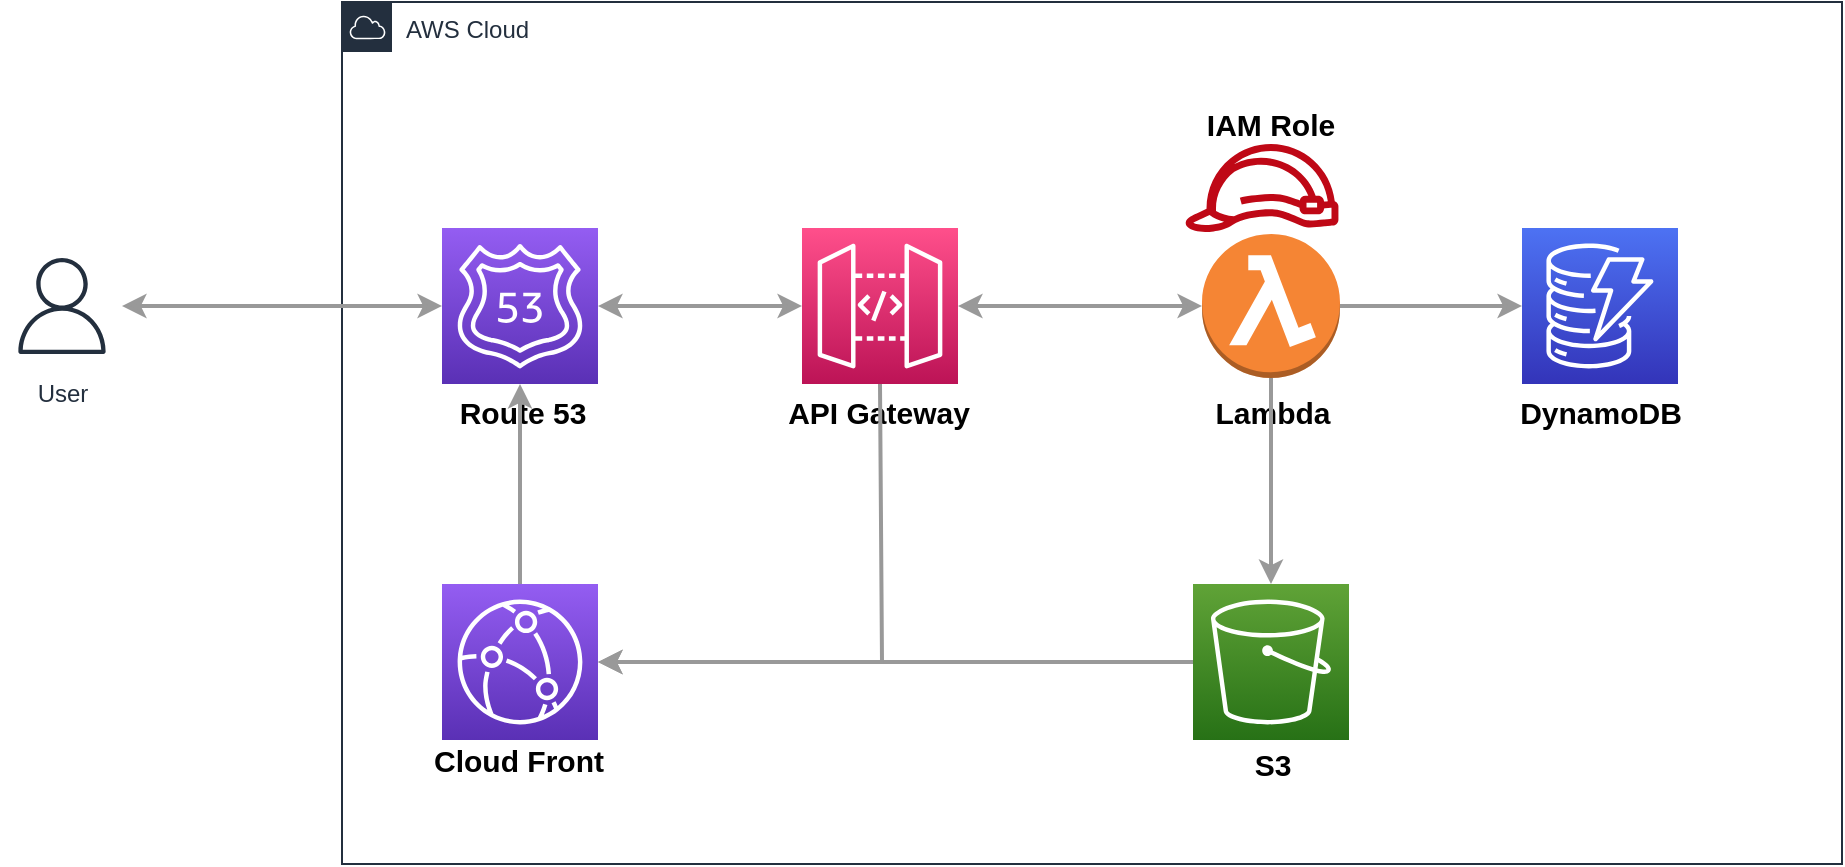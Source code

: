 <mxfile version="18.1.3" type="github">
  <diagram id="Ht1M8jgEwFfnCIfOTk4-" name="Page-1">
    <mxGraphModel dx="1422" dy="831" grid="1" gridSize="10" guides="1" tooltips="1" connect="1" arrows="1" fold="1" page="1" pageScale="1" pageWidth="1169" pageHeight="827" math="0" shadow="0">
      <root>
        <mxCell id="0" />
        <mxCell id="1" parent="0" />
        <mxCell id="yZAqKWbI97S2XYJJdFXX-1" value="AWS Cloud" style="points=[[0,0],[0.25,0],[0.5,0],[0.75,0],[1,0],[1,0.25],[1,0.5],[1,0.75],[1,1],[0.75,1],[0.5,1],[0.25,1],[0,1],[0,0.75],[0,0.5],[0,0.25]];outlineConnect=0;gradientColor=none;html=1;whiteSpace=wrap;fontSize=12;fontStyle=0;container=1;pointerEvents=0;collapsible=0;recursiveResize=0;shape=mxgraph.aws4.group;grIcon=mxgraph.aws4.group_aws_cloud;strokeColor=#232F3E;fillColor=none;verticalAlign=top;align=left;spacingLeft=30;fontColor=#232F3E;dashed=0;" vertex="1" parent="1">
          <mxGeometry x="350" y="169" width="750" height="431" as="geometry" />
        </mxCell>
        <mxCell id="yZAqKWbI97S2XYJJdFXX-22" value="&lt;font style=&quot;font-size: 15px;&quot;&gt;&lt;b&gt;Route 53&lt;/b&gt;&lt;/font&gt;" style="text;html=1;resizable=0;autosize=1;align=center;verticalAlign=middle;points=[];fillColor=none;strokeColor=none;rounded=0;" vertex="1" parent="yZAqKWbI97S2XYJJdFXX-1">
          <mxGeometry x="50" y="195" width="80" height="20" as="geometry" />
        </mxCell>
        <mxCell id="yZAqKWbI97S2XYJJdFXX-26" value="&lt;font style=&quot;font-size: 15px;&quot;&gt;&lt;b&gt;Lambda&lt;/b&gt;&lt;/font&gt;" style="text;html=1;resizable=0;autosize=1;align=center;verticalAlign=middle;points=[];fillColor=none;strokeColor=none;rounded=0;" vertex="1" parent="yZAqKWbI97S2XYJJdFXX-1">
          <mxGeometry x="430" y="195" width="70" height="20" as="geometry" />
        </mxCell>
        <mxCell id="yZAqKWbI97S2XYJJdFXX-24" value="&lt;font style=&quot;font-size: 15px;&quot;&gt;&lt;b&gt;API Gateway&lt;/b&gt;&lt;/font&gt;" style="text;html=1;resizable=0;autosize=1;align=center;verticalAlign=middle;points=[];fillColor=none;strokeColor=none;rounded=0;" vertex="1" parent="yZAqKWbI97S2XYJJdFXX-1">
          <mxGeometry x="213" y="195" width="110" height="20" as="geometry" />
        </mxCell>
        <mxCell id="yZAqKWbI97S2XYJJdFXX-2" value="" style="sketch=0;points=[[0,0,0],[0.25,0,0],[0.5,0,0],[0.75,0,0],[1,0,0],[0,1,0],[0.25,1,0],[0.5,1,0],[0.75,1,0],[1,1,0],[0,0.25,0],[0,0.5,0],[0,0.75,0],[1,0.25,0],[1,0.5,0],[1,0.75,0]];outlineConnect=0;fontColor=#232F3E;gradientColor=#60A337;gradientDirection=north;fillColor=#277116;strokeColor=#ffffff;dashed=0;verticalLabelPosition=bottom;verticalAlign=top;align=center;html=1;fontSize=12;fontStyle=0;aspect=fixed;shape=mxgraph.aws4.resourceIcon;resIcon=mxgraph.aws4.s3;" vertex="1" parent="yZAqKWbI97S2XYJJdFXX-1">
          <mxGeometry x="425.5" y="291" width="78" height="78" as="geometry" />
        </mxCell>
        <mxCell id="yZAqKWbI97S2XYJJdFXX-4" value="" style="sketch=0;points=[[0,0,0],[0.25,0,0],[0.5,0,0],[0.75,0,0],[1,0,0],[0,1,0],[0.25,1,0],[0.5,1,0],[0.75,1,0],[1,1,0],[0,0.25,0],[0,0.5,0],[0,0.75,0],[1,0.25,0],[1,0.5,0],[1,0.75,0]];outlineConnect=0;fontColor=#232F3E;gradientColor=#FF4F8B;gradientDirection=north;fillColor=#BC1356;strokeColor=#ffffff;dashed=0;verticalLabelPosition=bottom;verticalAlign=top;align=center;html=1;fontSize=12;fontStyle=0;aspect=fixed;shape=mxgraph.aws4.resourceIcon;resIcon=mxgraph.aws4.api_gateway;" vertex="1" parent="yZAqKWbI97S2XYJJdFXX-1">
          <mxGeometry x="230" y="113" width="78" height="78" as="geometry" />
        </mxCell>
        <mxCell id="yZAqKWbI97S2XYJJdFXX-5" value="" style="outlineConnect=0;dashed=0;verticalLabelPosition=bottom;verticalAlign=top;align=center;html=1;shape=mxgraph.aws3.lambda_function;fillColor=#F58534;gradientColor=none;" vertex="1" parent="yZAqKWbI97S2XYJJdFXX-1">
          <mxGeometry x="430" y="116" width="69" height="72" as="geometry" />
        </mxCell>
        <mxCell id="yZAqKWbI97S2XYJJdFXX-7" value="" style="sketch=0;points=[[0,0,0],[0.25,0,0],[0.5,0,0],[0.75,0,0],[1,0,0],[0,1,0],[0.25,1,0],[0.5,1,0],[0.75,1,0],[1,1,0],[0,0.25,0],[0,0.5,0],[0,0.75,0],[1,0.25,0],[1,0.5,0],[1,0.75,0]];outlineConnect=0;fontColor=#232F3E;gradientColor=#4D72F3;gradientDirection=north;fillColor=#3334B9;strokeColor=#ffffff;dashed=0;verticalLabelPosition=bottom;verticalAlign=top;align=center;html=1;fontSize=12;fontStyle=0;aspect=fixed;shape=mxgraph.aws4.resourceIcon;resIcon=mxgraph.aws4.dynamodb;" vertex="1" parent="yZAqKWbI97S2XYJJdFXX-1">
          <mxGeometry x="590" y="113" width="78" height="78" as="geometry" />
        </mxCell>
        <mxCell id="yZAqKWbI97S2XYJJdFXX-6" value="" style="sketch=0;points=[[0,0,0],[0.25,0,0],[0.5,0,0],[0.75,0,0],[1,0,0],[0,1,0],[0.25,1,0],[0.5,1,0],[0.75,1,0],[1,1,0],[0,0.25,0],[0,0.5,0],[0,0.75,0],[1,0.25,0],[1,0.5,0],[1,0.75,0]];outlineConnect=0;fontColor=#232F3E;gradientColor=#945DF2;gradientDirection=north;fillColor=#5A30B5;strokeColor=#ffffff;dashed=0;verticalLabelPosition=bottom;verticalAlign=top;align=center;html=1;fontSize=12;fontStyle=0;aspect=fixed;shape=mxgraph.aws4.resourceIcon;resIcon=mxgraph.aws4.route_53;" vertex="1" parent="yZAqKWbI97S2XYJJdFXX-1">
          <mxGeometry x="50" y="113" width="78" height="78" as="geometry" />
        </mxCell>
        <mxCell id="yZAqKWbI97S2XYJJdFXX-3" value="" style="sketch=0;points=[[0,0,0],[0.25,0,0],[0.5,0,0],[0.75,0,0],[1,0,0],[0,1,0],[0.25,1,0],[0.5,1,0],[0.75,1,0],[1,1,0],[0,0.25,0],[0,0.5,0],[0,0.75,0],[1,0.25,0],[1,0.5,0],[1,0.75,0]];outlineConnect=0;fontColor=#232F3E;gradientColor=#945DF2;gradientDirection=north;fillColor=#5A30B5;strokeColor=#ffffff;dashed=0;verticalLabelPosition=bottom;verticalAlign=top;align=center;html=1;fontSize=12;fontStyle=0;aspect=fixed;shape=mxgraph.aws4.resourceIcon;resIcon=mxgraph.aws4.cloudfront;" vertex="1" parent="yZAqKWbI97S2XYJJdFXX-1">
          <mxGeometry x="50" y="291" width="78" height="78" as="geometry" />
        </mxCell>
        <mxCell id="yZAqKWbI97S2XYJJdFXX-8" value="" style="sketch=0;outlineConnect=0;fontColor=#232F3E;gradientColor=none;fillColor=#BF0816;strokeColor=none;dashed=0;verticalLabelPosition=bottom;verticalAlign=top;align=center;html=1;fontSize=12;fontStyle=0;aspect=fixed;pointerEvents=1;shape=mxgraph.aws4.role;" vertex="1" parent="yZAqKWbI97S2XYJJdFXX-1">
          <mxGeometry x="421" y="71" width="78" height="44" as="geometry" />
        </mxCell>
        <mxCell id="yZAqKWbI97S2XYJJdFXX-9" value="" style="endArrow=classic;startArrow=classic;html=1;rounded=0;exitX=1;exitY=0.5;exitDx=0;exitDy=0;exitPerimeter=0;entryX=0;entryY=0.5;entryDx=0;entryDy=0;entryPerimeter=0;strokeColor=#999999;strokeWidth=2;" edge="1" parent="yZAqKWbI97S2XYJJdFXX-1" source="yZAqKWbI97S2XYJJdFXX-6" target="yZAqKWbI97S2XYJJdFXX-4">
          <mxGeometry width="50" height="50" relative="1" as="geometry">
            <mxPoint x="140" y="411" as="sourcePoint" />
            <mxPoint x="190" y="361" as="targetPoint" />
          </mxGeometry>
        </mxCell>
        <mxCell id="yZAqKWbI97S2XYJJdFXX-11" value="" style="endArrow=classic;startArrow=classic;html=1;rounded=0;strokeColor=#999999;strokeWidth=2;entryX=0;entryY=0.5;entryDx=0;entryDy=0;entryPerimeter=0;" edge="1" parent="yZAqKWbI97S2XYJJdFXX-1" source="yZAqKWbI97S2XYJJdFXX-4" target="yZAqKWbI97S2XYJJdFXX-5">
          <mxGeometry width="50" height="50" relative="1" as="geometry">
            <mxPoint x="140" y="411" as="sourcePoint" />
            <mxPoint x="190" y="361" as="targetPoint" />
          </mxGeometry>
        </mxCell>
        <mxCell id="yZAqKWbI97S2XYJJdFXX-14" value="" style="endArrow=classic;html=1;rounded=0;strokeColor=#999999;strokeWidth=2;exitX=0;exitY=0.5;exitDx=0;exitDy=0;exitPerimeter=0;" edge="1" parent="yZAqKWbI97S2XYJJdFXX-1" source="yZAqKWbI97S2XYJJdFXX-2" target="yZAqKWbI97S2XYJJdFXX-3">
          <mxGeometry width="50" height="50" relative="1" as="geometry">
            <mxPoint x="140" y="411" as="sourcePoint" />
            <mxPoint x="190" y="361" as="targetPoint" />
          </mxGeometry>
        </mxCell>
        <mxCell id="yZAqKWbI97S2XYJJdFXX-15" value="" style="endArrow=classic;html=1;rounded=0;strokeColor=#999999;strokeWidth=2;entryX=0.5;entryY=1;entryDx=0;entryDy=0;entryPerimeter=0;" edge="1" parent="yZAqKWbI97S2XYJJdFXX-1" source="yZAqKWbI97S2XYJJdFXX-3" target="yZAqKWbI97S2XYJJdFXX-6">
          <mxGeometry width="50" height="50" relative="1" as="geometry">
            <mxPoint x="140" y="411" as="sourcePoint" />
            <mxPoint x="190" y="361" as="targetPoint" />
          </mxGeometry>
        </mxCell>
        <mxCell id="yZAqKWbI97S2XYJJdFXX-17" value="" style="endArrow=classic;html=1;rounded=0;strokeColor=#999999;strokeWidth=2;entryX=0;entryY=0.5;entryDx=0;entryDy=0;entryPerimeter=0;exitX=1;exitY=0.5;exitDx=0;exitDy=0;exitPerimeter=0;" edge="1" parent="yZAqKWbI97S2XYJJdFXX-1" source="yZAqKWbI97S2XYJJdFXX-5" target="yZAqKWbI97S2XYJJdFXX-7">
          <mxGeometry width="50" height="50" relative="1" as="geometry">
            <mxPoint x="140" y="411" as="sourcePoint" />
            <mxPoint x="190" y="361" as="targetPoint" />
          </mxGeometry>
        </mxCell>
        <mxCell id="yZAqKWbI97S2XYJJdFXX-18" value="" style="endArrow=classic;html=1;rounded=0;strokeColor=#999999;strokeWidth=2;exitX=0.5;exitY=1;exitDx=0;exitDy=0;exitPerimeter=0;" edge="1" parent="yZAqKWbI97S2XYJJdFXX-1" source="yZAqKWbI97S2XYJJdFXX-5" target="yZAqKWbI97S2XYJJdFXX-2">
          <mxGeometry width="50" height="50" relative="1" as="geometry">
            <mxPoint x="140" y="411" as="sourcePoint" />
            <mxPoint x="190" y="361" as="targetPoint" />
          </mxGeometry>
        </mxCell>
        <mxCell id="yZAqKWbI97S2XYJJdFXX-19" value="" style="endArrow=classic;html=1;rounded=0;strokeColor=#999999;strokeWidth=2;entryX=1;entryY=0.5;entryDx=0;entryDy=0;entryPerimeter=0;exitX=0.5;exitY=1;exitDx=0;exitDy=0;exitPerimeter=0;" edge="1" parent="yZAqKWbI97S2XYJJdFXX-1" source="yZAqKWbI97S2XYJJdFXX-4" target="yZAqKWbI97S2XYJJdFXX-3">
          <mxGeometry width="50" height="50" relative="1" as="geometry">
            <mxPoint x="140" y="241" as="sourcePoint" />
            <mxPoint x="190" y="191" as="targetPoint" />
            <Array as="points">
              <mxPoint x="270" y="330" />
            </Array>
          </mxGeometry>
        </mxCell>
        <mxCell id="yZAqKWbI97S2XYJJdFXX-23" value="&lt;font style=&quot;font-size: 15px;&quot;&gt;&lt;b&gt;Cloud Front&lt;/b&gt;&lt;/font&gt;" style="text;html=1;resizable=0;autosize=1;align=center;verticalAlign=middle;points=[];fillColor=none;strokeColor=none;rounded=0;" vertex="1" parent="yZAqKWbI97S2XYJJdFXX-1">
          <mxGeometry x="38" y="369" width="100" height="20" as="geometry" />
        </mxCell>
        <mxCell id="yZAqKWbI97S2XYJJdFXX-31" value="&lt;font style=&quot;font-size: 15px;&quot;&gt;&lt;b&gt;S3&lt;/b&gt;&lt;/font&gt;" style="text;html=1;resizable=0;autosize=1;align=center;verticalAlign=middle;points=[];fillColor=none;strokeColor=none;rounded=0;" vertex="1" parent="yZAqKWbI97S2XYJJdFXX-1">
          <mxGeometry x="450" y="371" width="30" height="20" as="geometry" />
        </mxCell>
        <mxCell id="yZAqKWbI97S2XYJJdFXX-32" value="&lt;font style=&quot;font-size: 15px;&quot;&gt;&lt;b&gt;DynamoDB&lt;/b&gt;&lt;/font&gt;" style="text;html=1;resizable=0;autosize=1;align=center;verticalAlign=middle;points=[];fillColor=none;strokeColor=none;rounded=0;" vertex="1" parent="yZAqKWbI97S2XYJJdFXX-1">
          <mxGeometry x="579" y="195" width="100" height="20" as="geometry" />
        </mxCell>
        <mxCell id="yZAqKWbI97S2XYJJdFXX-33" value="&lt;font style=&quot;font-size: 15px;&quot;&gt;&lt;b&gt;IAM Role&lt;/b&gt;&lt;/font&gt;" style="text;html=1;resizable=0;autosize=1;align=center;verticalAlign=middle;points=[];fillColor=none;strokeColor=none;rounded=0;" vertex="1" parent="yZAqKWbI97S2XYJJdFXX-1">
          <mxGeometry x="423.5" y="51" width="80" height="20" as="geometry" />
        </mxCell>
        <mxCell id="yZAqKWbI97S2XYJJdFXX-20" value="User" style="sketch=0;outlineConnect=0;fontColor=#232F3E;gradientColor=none;strokeColor=#232F3E;fillColor=#ffffff;dashed=0;verticalLabelPosition=bottom;verticalAlign=top;align=center;html=1;fontSize=12;fontStyle=0;aspect=fixed;shape=mxgraph.aws4.resourceIcon;resIcon=mxgraph.aws4.user;" vertex="1" parent="1">
          <mxGeometry x="180" y="291" width="60" height="60" as="geometry" />
        </mxCell>
        <mxCell id="yZAqKWbI97S2XYJJdFXX-21" value="" style="endArrow=classic;startArrow=classic;html=1;rounded=0;strokeColor=#999999;strokeWidth=2;" edge="1" parent="1" source="yZAqKWbI97S2XYJJdFXX-20" target="yZAqKWbI97S2XYJJdFXX-6">
          <mxGeometry width="50" height="50" relative="1" as="geometry">
            <mxPoint x="490" y="450" as="sourcePoint" />
            <mxPoint x="540" y="400" as="targetPoint" />
          </mxGeometry>
        </mxCell>
      </root>
    </mxGraphModel>
  </diagram>
</mxfile>
